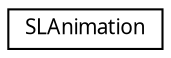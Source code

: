 digraph "Graphical Class Hierarchy"
{
 // LATEX_PDF_SIZE
  edge [fontname="Arial.ttf",fontsize="10",labelfontname="Arial.ttf",labelfontsize="10"];
  node [fontname="Arial.ttf",fontsize="10",shape=record];
  rankdir="LR";
  Node0 [label="SLAnimation",height=0.2,width=0.4,color="black", fillcolor="white", style="filled",URL="$class_s_l_animation.html",tooltip="SLAnimation is the base container for all animation data."];
}
